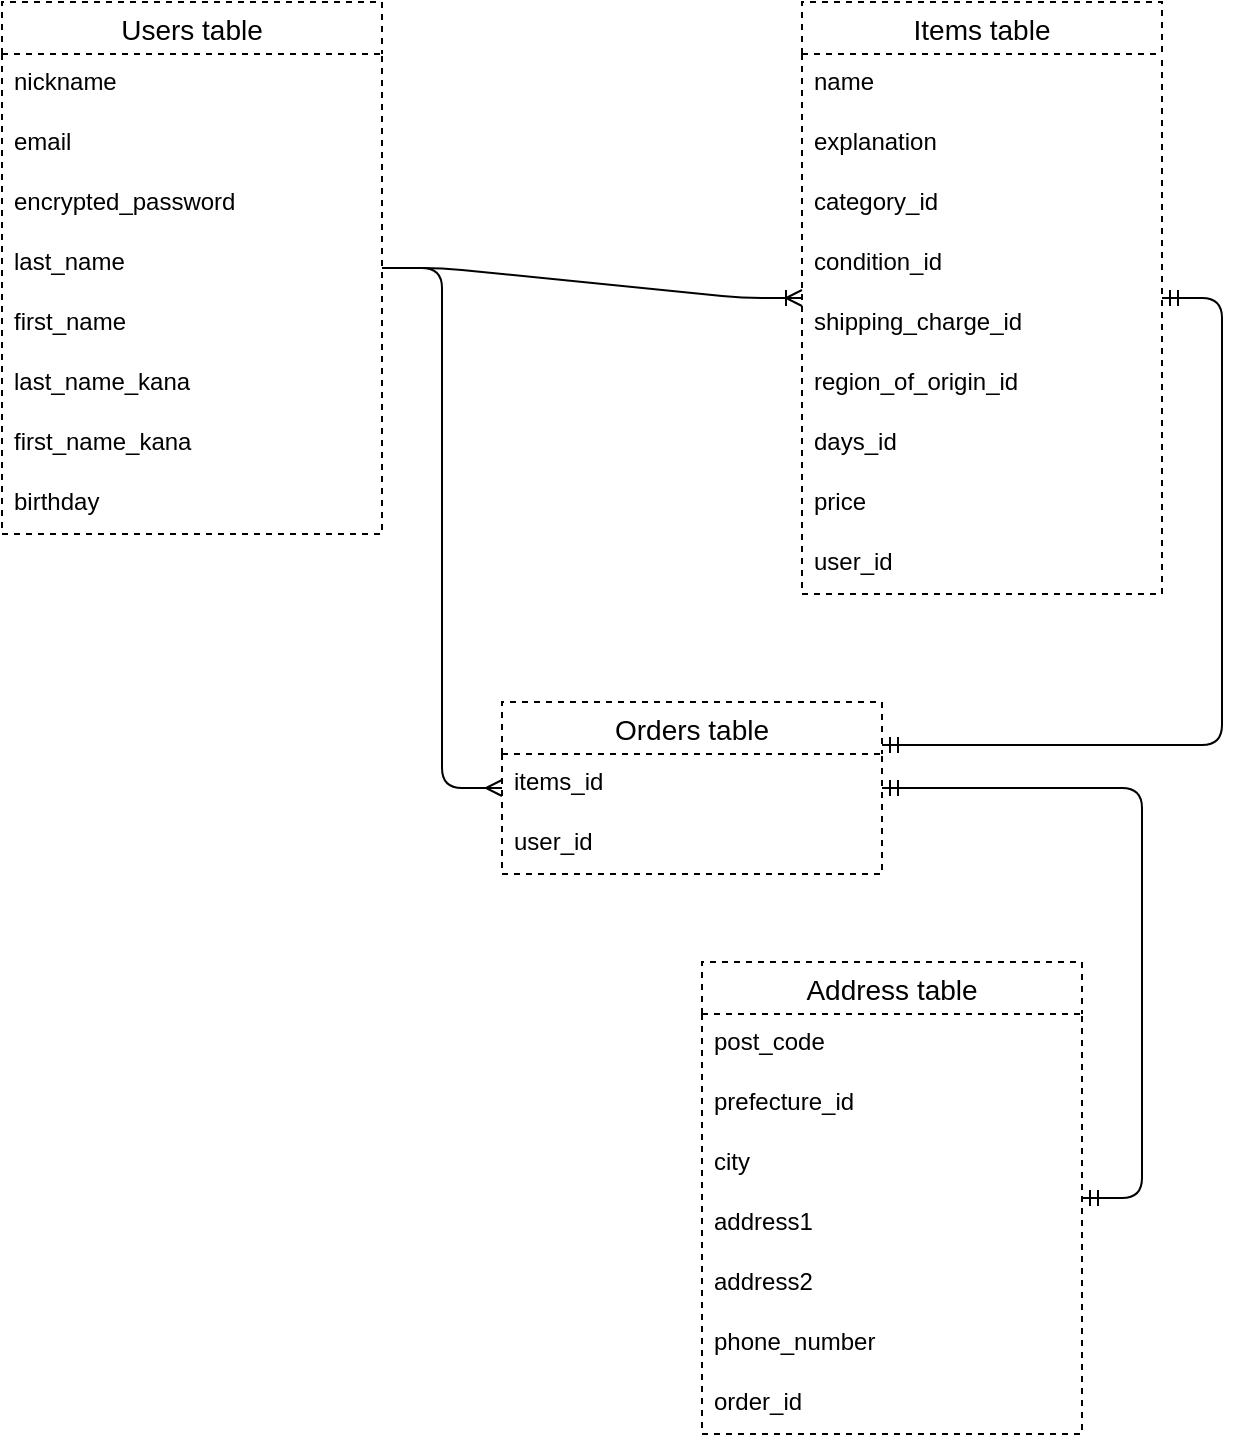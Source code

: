 <mxfile>
    <diagram id="j-eh84oRdHlShrnyUSJL" name="ページ1">
        <mxGraphModel dx="1392" dy="1076" grid="1" gridSize="10" guides="1" tooltips="1" connect="1" arrows="1" fold="1" page="1" pageScale="1" pageWidth="827" pageHeight="1169" math="0" shadow="0">
            <root>
                <mxCell id="0"/>
                <mxCell id="1" parent="0"/>
                <mxCell id="60" value="Users table" style="swimlane;fontStyle=0;childLayout=stackLayout;horizontal=1;startSize=26;horizontalStack=0;resizeParent=1;resizeParentMax=0;resizeLast=0;collapsible=1;marginBottom=0;align=center;fontSize=14;dashed=1;" vertex="1" parent="1">
                    <mxGeometry x="120" y="40" width="190" height="266" as="geometry">
                        <mxRectangle x="260" y="410" width="50" height="26" as="alternateBounds"/>
                    </mxGeometry>
                </mxCell>
                <mxCell id="61" value="nickname" style="text;strokeColor=none;fillColor=none;spacingLeft=4;spacingRight=4;overflow=hidden;rotatable=0;points=[[0,0.5],[1,0.5]];portConstraint=eastwest;fontSize=12;dashed=1;" vertex="1" parent="60">
                    <mxGeometry y="26" width="190" height="30" as="geometry"/>
                </mxCell>
                <mxCell id="62" value="email" style="text;strokeColor=none;fillColor=none;spacingLeft=4;spacingRight=4;overflow=hidden;rotatable=0;points=[[0,0.5],[1,0.5]];portConstraint=eastwest;fontSize=12;dashed=1;" vertex="1" parent="60">
                    <mxGeometry y="56" width="190" height="30" as="geometry"/>
                </mxCell>
                <mxCell id="64" value="encrypted_password" style="text;strokeColor=none;fillColor=none;spacingLeft=4;spacingRight=4;overflow=hidden;rotatable=0;points=[[0,0.5],[1,0.5]];portConstraint=eastwest;fontSize=12;dashed=1;" vertex="1" parent="60">
                    <mxGeometry y="86" width="190" height="30" as="geometry"/>
                </mxCell>
                <mxCell id="63" value="last_name" style="text;strokeColor=none;fillColor=none;spacingLeft=4;spacingRight=4;overflow=hidden;rotatable=0;points=[[0,0.5],[1,0.5]];portConstraint=eastwest;fontSize=12;dashed=1;" vertex="1" parent="60">
                    <mxGeometry y="116" width="190" height="30" as="geometry"/>
                </mxCell>
                <mxCell id="66" value="first_name" style="text;strokeColor=none;fillColor=none;spacingLeft=4;spacingRight=4;overflow=hidden;rotatable=0;points=[[0,0.5],[1,0.5]];portConstraint=eastwest;fontSize=12;dashed=1;" vertex="1" parent="60">
                    <mxGeometry y="146" width="190" height="30" as="geometry"/>
                </mxCell>
                <mxCell id="67" value="last_name_kana" style="text;strokeColor=none;fillColor=none;spacingLeft=4;spacingRight=4;overflow=hidden;rotatable=0;points=[[0,0.5],[1,0.5]];portConstraint=eastwest;fontSize=12;dashed=1;" vertex="1" parent="60">
                    <mxGeometry y="176" width="190" height="30" as="geometry"/>
                </mxCell>
                <mxCell id="68" value="first_name_kana" style="text;strokeColor=none;fillColor=none;spacingLeft=4;spacingRight=4;overflow=hidden;rotatable=0;points=[[0,0.5],[1,0.5]];portConstraint=eastwest;fontSize=12;dashed=1;" vertex="1" parent="60">
                    <mxGeometry y="206" width="190" height="30" as="geometry"/>
                </mxCell>
                <mxCell id="65" value="birthday" style="text;strokeColor=none;fillColor=none;spacingLeft=4;spacingRight=4;overflow=hidden;rotatable=0;points=[[0,0.5],[1,0.5]];portConstraint=eastwest;fontSize=12;dashed=1;" vertex="1" parent="60">
                    <mxGeometry y="236" width="190" height="30" as="geometry"/>
                </mxCell>
                <mxCell id="69" value="Items table" style="swimlane;fontStyle=0;childLayout=stackLayout;horizontal=1;startSize=26;horizontalStack=0;resizeParent=1;resizeParentMax=0;resizeLast=0;collapsible=1;marginBottom=0;align=center;fontSize=14;dashed=1;" vertex="1" parent="1">
                    <mxGeometry x="520" y="40" width="180" height="296" as="geometry">
                        <mxRectangle x="260" y="410" width="50" height="26" as="alternateBounds"/>
                    </mxGeometry>
                </mxCell>
                <mxCell id="70" value="name" style="text;strokeColor=none;fillColor=none;spacingLeft=4;spacingRight=4;overflow=hidden;rotatable=0;points=[[0,0.5],[1,0.5]];portConstraint=eastwest;fontSize=12;dashed=1;" vertex="1" parent="69">
                    <mxGeometry y="26" width="180" height="30" as="geometry"/>
                </mxCell>
                <mxCell id="71" value="explanation" style="text;strokeColor=none;fillColor=none;spacingLeft=4;spacingRight=4;overflow=hidden;rotatable=0;points=[[0,0.5],[1,0.5]];portConstraint=eastwest;fontSize=12;dashed=1;" vertex="1" parent="69">
                    <mxGeometry y="56" width="180" height="30" as="geometry"/>
                </mxCell>
                <mxCell id="72" value="category_id" style="text;strokeColor=none;fillColor=none;spacingLeft=4;spacingRight=4;overflow=hidden;rotatable=0;points=[[0,0.5],[1,0.5]];portConstraint=eastwest;fontSize=12;dashed=1;" vertex="1" parent="69">
                    <mxGeometry y="86" width="180" height="30" as="geometry"/>
                </mxCell>
                <mxCell id="73" value="condition_id" style="text;strokeColor=none;fillColor=none;spacingLeft=4;spacingRight=4;overflow=hidden;rotatable=0;points=[[0,0.5],[1,0.5]];portConstraint=eastwest;fontSize=12;dashed=1;" vertex="1" parent="69">
                    <mxGeometry y="116" width="180" height="30" as="geometry"/>
                </mxCell>
                <mxCell id="74" value="shipping_charge_id" style="text;strokeColor=none;fillColor=none;spacingLeft=4;spacingRight=4;overflow=hidden;rotatable=0;points=[[0,0.5],[1,0.5]];portConstraint=eastwest;fontSize=12;dashed=1;" vertex="1" parent="69">
                    <mxGeometry y="146" width="180" height="30" as="geometry"/>
                </mxCell>
                <mxCell id="76" value="region_of_origin_id" style="text;strokeColor=none;fillColor=none;spacingLeft=4;spacingRight=4;overflow=hidden;rotatable=0;points=[[0,0.5],[1,0.5]];portConstraint=eastwest;fontSize=12;dashed=1;" vertex="1" parent="69">
                    <mxGeometry y="176" width="180" height="30" as="geometry"/>
                </mxCell>
                <mxCell id="77" value="days_id" style="text;strokeColor=none;fillColor=none;spacingLeft=4;spacingRight=4;overflow=hidden;rotatable=0;points=[[0,0.5],[1,0.5]];portConstraint=eastwest;fontSize=12;dashed=1;" vertex="1" parent="69">
                    <mxGeometry y="206" width="180" height="30" as="geometry"/>
                </mxCell>
                <mxCell id="79" value="price" style="text;strokeColor=none;fillColor=none;spacingLeft=4;spacingRight=4;overflow=hidden;rotatable=0;points=[[0,0.5],[1,0.5]];portConstraint=eastwest;fontSize=12;dashed=1;" vertex="1" parent="69">
                    <mxGeometry y="236" width="180" height="30" as="geometry"/>
                </mxCell>
                <mxCell id="111" value="user_id" style="text;strokeColor=none;fillColor=none;spacingLeft=4;spacingRight=4;overflow=hidden;rotatable=0;points=[[0,0.5],[1,0.5]];portConstraint=eastwest;fontSize=12;dashed=1;" vertex="1" parent="69">
                    <mxGeometry y="266" width="180" height="30" as="geometry"/>
                </mxCell>
                <mxCell id="80" value="Address table" style="swimlane;fontStyle=0;childLayout=stackLayout;horizontal=1;startSize=26;horizontalStack=0;resizeParent=1;resizeParentMax=0;resizeLast=0;collapsible=1;marginBottom=0;align=center;fontSize=14;dashed=1;" vertex="1" parent="1">
                    <mxGeometry x="470" y="520" width="190" height="236" as="geometry">
                        <mxRectangle x="260" y="410" width="50" height="26" as="alternateBounds"/>
                    </mxGeometry>
                </mxCell>
                <mxCell id="81" value="post_code" style="text;strokeColor=none;fillColor=none;spacingLeft=4;spacingRight=4;overflow=hidden;rotatable=0;points=[[0,0.5],[1,0.5]];portConstraint=eastwest;fontSize=12;dashed=1;" vertex="1" parent="80">
                    <mxGeometry y="26" width="190" height="30" as="geometry"/>
                </mxCell>
                <mxCell id="82" value="prefecture_id" style="text;strokeColor=none;fillColor=none;spacingLeft=4;spacingRight=4;overflow=hidden;rotatable=0;points=[[0,0.5],[1,0.5]];portConstraint=eastwest;fontSize=12;dashed=1;" vertex="1" parent="80">
                    <mxGeometry y="56" width="190" height="30" as="geometry"/>
                </mxCell>
                <mxCell id="83" value="city" style="text;strokeColor=none;fillColor=none;spacingLeft=4;spacingRight=4;overflow=hidden;rotatable=0;points=[[0,0.5],[1,0.5]];portConstraint=eastwest;fontSize=12;dashed=1;" vertex="1" parent="80">
                    <mxGeometry y="86" width="190" height="30" as="geometry"/>
                </mxCell>
                <mxCell id="84" value="address1" style="text;strokeColor=none;fillColor=none;spacingLeft=4;spacingRight=4;overflow=hidden;rotatable=0;points=[[0,0.5],[1,0.5]];portConstraint=eastwest;fontSize=12;dashed=1;" vertex="1" parent="80">
                    <mxGeometry y="116" width="190" height="30" as="geometry"/>
                </mxCell>
                <mxCell id="85" value="address2" style="text;strokeColor=none;fillColor=none;spacingLeft=4;spacingRight=4;overflow=hidden;rotatable=0;points=[[0,0.5],[1,0.5]];portConstraint=eastwest;fontSize=12;dashed=1;" vertex="1" parent="80">
                    <mxGeometry y="146" width="190" height="30" as="geometry"/>
                </mxCell>
                <mxCell id="86" value="phone_number" style="text;strokeColor=none;fillColor=none;spacingLeft=4;spacingRight=4;overflow=hidden;rotatable=0;points=[[0,0.5],[1,0.5]];portConstraint=eastwest;fontSize=12;dashed=1;" vertex="1" parent="80">
                    <mxGeometry y="176" width="190" height="30" as="geometry"/>
                </mxCell>
                <mxCell id="116" value="order_id" style="text;strokeColor=none;fillColor=none;spacingLeft=4;spacingRight=4;overflow=hidden;rotatable=0;points=[[0,0.5],[1,0.5]];portConstraint=eastwest;fontSize=12;dashed=1;" vertex="1" parent="80">
                    <mxGeometry y="206" width="190" height="30" as="geometry"/>
                </mxCell>
                <mxCell id="95" value="" style="edgeStyle=entityRelationEdgeStyle;fontSize=12;html=1;endArrow=ERoneToMany;" edge="1" parent="1" source="60" target="69">
                    <mxGeometry width="100" height="100" relative="1" as="geometry">
                        <mxPoint x="250" y="363" as="sourcePoint"/>
                        <mxPoint x="350" y="263" as="targetPoint"/>
                    </mxGeometry>
                </mxCell>
                <mxCell id="97" value="Orders table" style="swimlane;fontStyle=0;childLayout=stackLayout;horizontal=1;startSize=26;horizontalStack=0;resizeParent=1;resizeParentMax=0;resizeLast=0;collapsible=1;marginBottom=0;align=center;fontSize=14;dashed=1;" vertex="1" parent="1">
                    <mxGeometry x="370" y="390" width="190" height="86" as="geometry">
                        <mxRectangle x="260" y="410" width="50" height="26" as="alternateBounds"/>
                    </mxGeometry>
                </mxCell>
                <mxCell id="99" value="items_id" style="text;strokeColor=none;fillColor=none;spacingLeft=4;spacingRight=4;overflow=hidden;rotatable=0;points=[[0,0.5],[1,0.5]];portConstraint=eastwest;fontSize=12;dashed=1;" vertex="1" parent="97">
                    <mxGeometry y="26" width="190" height="30" as="geometry"/>
                </mxCell>
                <mxCell id="101" value="user_id" style="text;strokeColor=none;fillColor=none;spacingLeft=4;spacingRight=4;overflow=hidden;rotatable=0;points=[[0,0.5],[1,0.5]];portConstraint=eastwest;fontSize=12;dashed=1;" vertex="1" parent="97">
                    <mxGeometry y="56" width="190" height="30" as="geometry"/>
                </mxCell>
                <mxCell id="112" value="" style="edgeStyle=entityRelationEdgeStyle;fontSize=12;html=1;endArrow=ERmany;" edge="1" parent="1" source="60" target="97">
                    <mxGeometry width="100" height="100" relative="1" as="geometry">
                        <mxPoint x="170" y="450" as="sourcePoint"/>
                        <mxPoint x="70" y="510" as="targetPoint"/>
                    </mxGeometry>
                </mxCell>
                <mxCell id="113" value="" style="edgeStyle=entityRelationEdgeStyle;fontSize=12;html=1;endArrow=ERmandOne;startArrow=ERmandOne;exitX=1;exitY=0.25;exitDx=0;exitDy=0;" edge="1" parent="1" source="97" target="69">
                    <mxGeometry width="100" height="100" relative="1" as="geometry">
                        <mxPoint x="480" y="510" as="sourcePoint"/>
                        <mxPoint x="580" y="410" as="targetPoint"/>
                    </mxGeometry>
                </mxCell>
                <mxCell id="114" value="" style="edgeStyle=entityRelationEdgeStyle;fontSize=12;html=1;endArrow=ERmandOne;startArrow=ERmandOne;" edge="1" parent="1" source="80" target="97">
                    <mxGeometry width="100" height="100" relative="1" as="geometry">
                        <mxPoint x="290" y="640" as="sourcePoint"/>
                        <mxPoint x="390" y="540" as="targetPoint"/>
                    </mxGeometry>
                </mxCell>
            </root>
        </mxGraphModel>
    </diagram>
</mxfile>